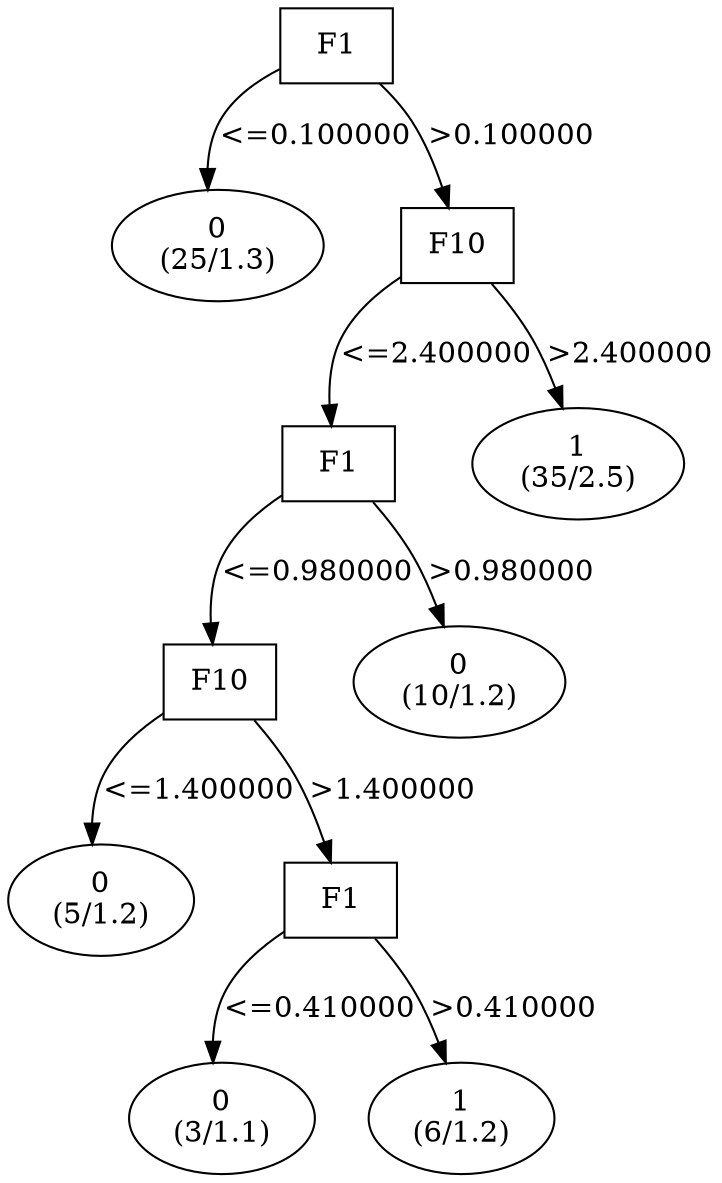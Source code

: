 digraph YaDT {
n0 [ shape=box, label="F1\n"]
n0 -> n1 [label="<=0.100000"]
n1 [ shape=ellipse, label="0\n(25/1.3)"]
n0 -> n2 [label=">0.100000"]
n2 [ shape=box, label="F10\n"]
n2 -> n3 [label="<=2.400000"]
n3 [ shape=box, label="F1\n"]
n3 -> n4 [label="<=0.980000"]
n4 [ shape=box, label="F10\n"]
n4 -> n5 [label="<=1.400000"]
n5 [ shape=ellipse, label="0\n(5/1.2)"]
n4 -> n6 [label=">1.400000"]
n6 [ shape=box, label="F1\n"]
n6 -> n7 [label="<=0.410000"]
n7 [ shape=ellipse, label="0\n(3/1.1)"]
n6 -> n8 [label=">0.410000"]
n8 [ shape=ellipse, label="1\n(6/1.2)"]
n3 -> n11 [label=">0.980000"]
n11 [ shape=ellipse, label="0\n(10/1.2)"]
n2 -> n13 [label=">2.400000"]
n13 [ shape=ellipse, label="1\n(35/2.5)"]
}
